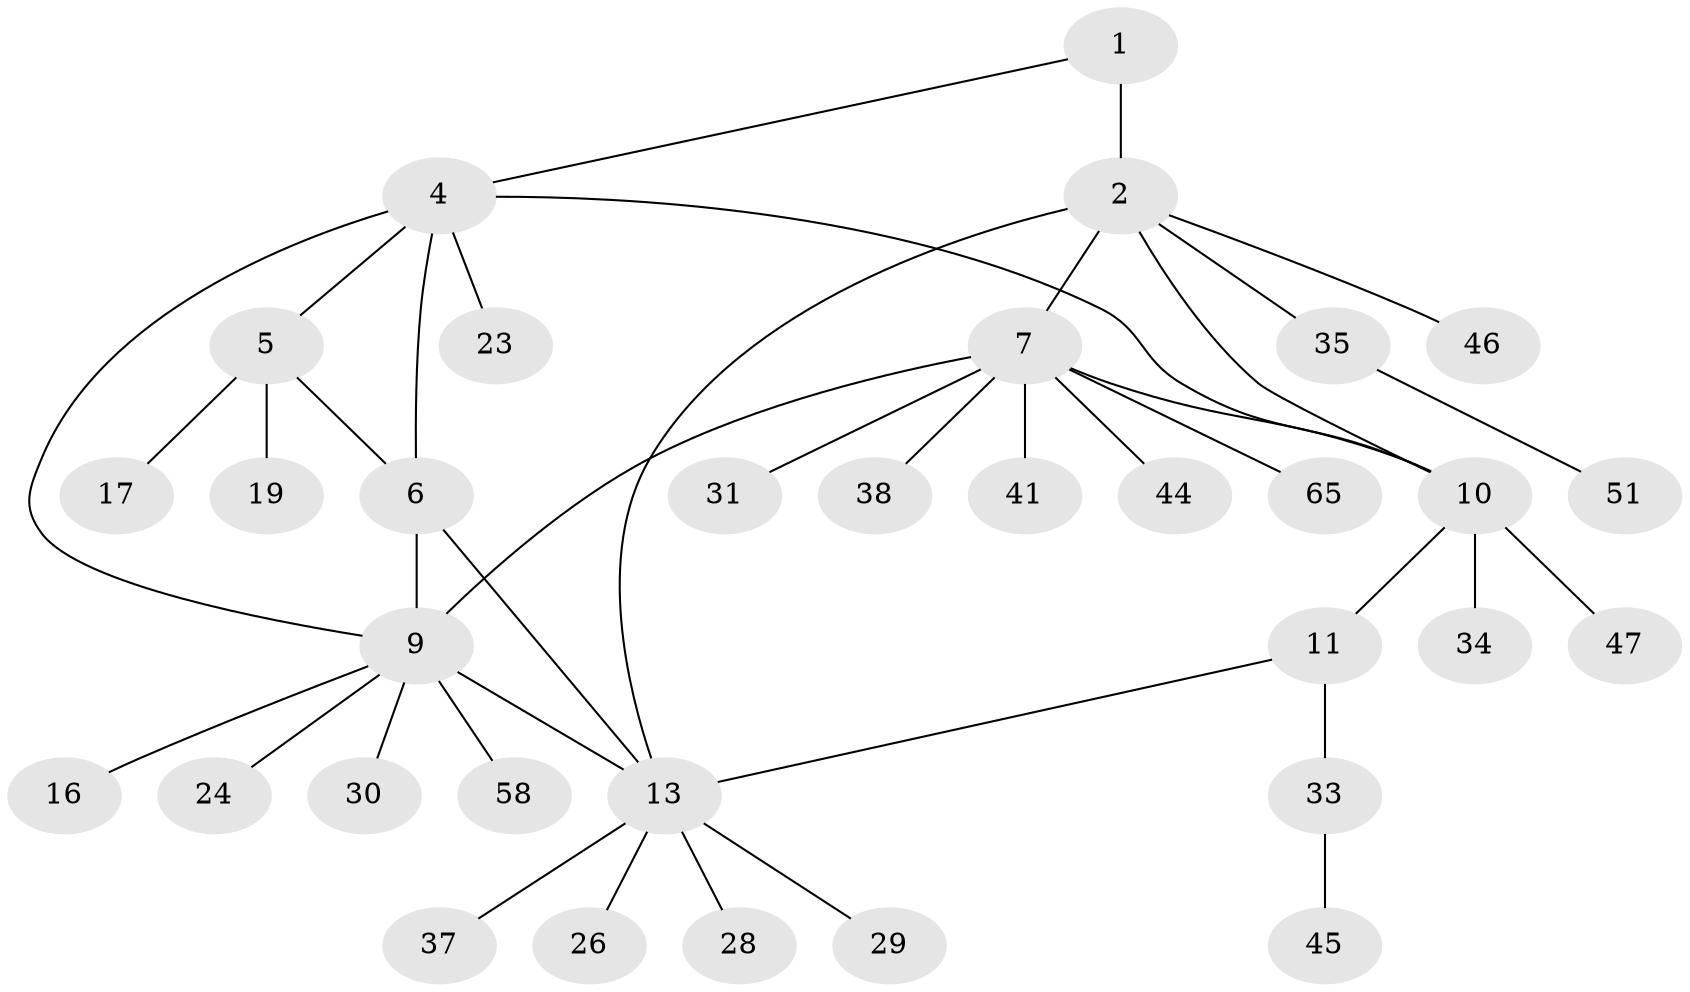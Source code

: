 // original degree distribution, {4: 0.1044776119402985, 8: 0.014925373134328358, 7: 0.029850746268656716, 5: 0.029850746268656716, 3: 0.07462686567164178, 9: 0.014925373134328358, 6: 0.029850746268656716, 10: 0.014925373134328358, 1: 0.5671641791044776, 2: 0.11940298507462686}
// Generated by graph-tools (version 1.1) at 2025/15/03/09/25 04:15:56]
// undirected, 33 vertices, 40 edges
graph export_dot {
graph [start="1"]
  node [color=gray90,style=filled];
  1 [super="+67"];
  2 [super="+21+3+22+36"];
  4 [super="+20"];
  5 [super="+63"];
  6;
  7 [super="+8"];
  9;
  10 [super="+12"];
  11 [super="+39+32"];
  13 [super="+14+59+49+15+25+40"];
  16;
  17;
  19;
  23 [super="+56+53"];
  24;
  26;
  28 [super="+42+61"];
  29;
  30;
  31;
  33 [super="+60+43"];
  34;
  35;
  37 [super="+54"];
  38;
  41;
  44 [super="+55"];
  45;
  46;
  47;
  51;
  58;
  65;
  1 -- 2 [weight=2];
  1 -- 4;
  2 -- 13;
  2 -- 7 [weight=2];
  2 -- 10 [weight=2];
  2 -- 46;
  2 -- 35;
  4 -- 5;
  4 -- 6;
  4 -- 10;
  4 -- 9;
  4 -- 23;
  5 -- 6;
  5 -- 17;
  5 -- 19;
  6 -- 9;
  6 -- 13;
  7 -- 9 [weight=2];
  7 -- 31;
  7 -- 65;
  7 -- 38;
  7 -- 41;
  7 -- 44;
  7 -- 10;
  9 -- 16;
  9 -- 24;
  9 -- 30;
  9 -- 58;
  9 -- 13;
  10 -- 11 [weight=2];
  10 -- 34;
  10 -- 47;
  11 -- 13;
  11 -- 33;
  13 -- 28;
  13 -- 37;
  13 -- 26;
  13 -- 29;
  33 -- 45;
  35 -- 51;
}
